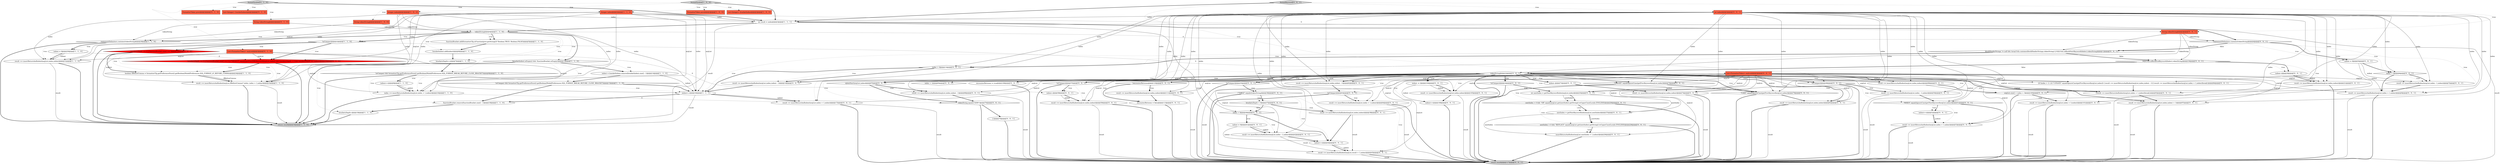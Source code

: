 digraph {
93 [style = filled, label = "\"WHEN\".equalsIgnoreCase(getNextKeyword(argList,index))@@@51@@@['0', '0', '1']", fillcolor = white, shape = diamond image = "AAA0AAABBB3BBB"];
38 [style = filled, label = "result += insertReturnAndIndent(argList,index,indent)@@@38@@@['0', '0', '1']", fillcolor = white, shape = ellipse image = "AAA0AAABBB3BBB"];
43 [style = filled, label = "result += insertReturnAndIndent(argList,index - 1,indent)@@@42@@@['0', '0', '1']", fillcolor = white, shape = ellipse image = "AAA0AAABBB3BBB"];
97 [style = filled, label = "tokenString@@@23@@@['0', '0', '1']", fillcolor = white, shape = diamond image = "AAA0AAABBB3BBB"];
36 [style = filled, label = "insertReturnAndIndent(argList,nextIndex + 1,indent)@@@29@@@['0', '0', '1']", fillcolor = white, shape = ellipse image = "AAA0AAABBB3BBB"];
18 [style = filled, label = "formatSymbol['1', '0', '0']", fillcolor = lightgray, shape = diamond image = "AAA0AAABBB1BBB"];
27 [style = filled, label = "Integer index@@@2@@@['1', '1', '0']", fillcolor = tomato, shape = box image = "AAA0AAABBB1BBB"];
99 [style = filled, label = "index > 0@@@40@@@['0', '0', '1']", fillcolor = white, shape = diamond image = "AAA0AAABBB3BBB"];
80 [style = filled, label = "statementDelimiters.contains(tokenString)@@@4@@@['0', '0', '1']", fillcolor = white, shape = diamond image = "AAA0AAABBB3BBB"];
64 [style = filled, label = "result += insertReturnAndIndent(argList,index,indent - 1)@@@14@@@['0', '0', '1']", fillcolor = white, shape = ellipse image = "AAA0AAABBB3BBB"];
79 [style = filled, label = "result += insertReturnAndIndent(argList,index,indent)@@@82@@@['0', '0', '1']", fillcolor = white, shape = ellipse image = "AAA0AAABBB3BBB"];
75 [style = filled, label = "!isCompact@@@57@@@['0', '0', '1']", fillcolor = white, shape = diamond image = "AAA0AAABBB3BBB"];
95 [style = filled, label = "{if (index > 1) {if (\"UPDATE\".equalsIgnoreCase(getPrevKeyword(argList,index))) {result += insertReturnAndIndent(argList,index,indent - 1)}}result += insertReturnAndIndent(argList,index + 1,indent)break}@@@84@@@['0', '0', '1']", fillcolor = white, shape = ellipse image = "AAA0AAABBB3BBB"];
0 [style = filled, label = "boolean lfBeforeComma = formatterCfg.getPreferenceStore().getBoolean(ModelPreferences.SQL_FORMAT_LF_BEFORE_COMMA)@@@24@@@['1', '1', '0']", fillcolor = white, shape = ellipse image = "AAA0AAABBB1BBB"];
49 [style = filled, label = "!encounterBetween@@@110@@@['0', '0', '1']", fillcolor = white, shape = diamond image = "AAA0AAABBB3BBB"];
73 [style = filled, label = "result += insertReturnAndIndent(argList,index,indent)@@@59@@@['0', '0', '1']", fillcolor = white, shape = ellipse image = "AAA0AAABBB3BBB"];
58 [style = filled, label = "indent--@@@20@@@['0', '0', '1']", fillcolor = white, shape = ellipse image = "AAA0AAABBB3BBB"];
69 [style = filled, label = "String tokenString@@@2@@@['0', '0', '1']", fillcolor = tomato, shape = box image = "AAA0AAABBB3BBB"];
12 [style = filled, label = "Integer index@@@2@@@['1', '0', '0']", fillcolor = tomato, shape = box image = "AAA0AAABBB1BBB"];
24 [style = filled, label = "bracketIndent.add(indent)@@@6@@@['1', '1', '0']", fillcolor = white, shape = ellipse image = "AAA0AAABBB1BBB"];
15 [style = filled, label = "String tokenString@@@2@@@['1', '0', '0']", fillcolor = tomato, shape = box image = "AAA0AAABBB1BBB"];
63 [style = filled, label = "!isCompact@@@35@@@['0', '0', '1']", fillcolor = white, shape = diamond image = "AAA0AAABBB3BBB"];
67 [style = filled, label = "indent--@@@58@@@['0', '0', '1']", fillcolor = white, shape = ellipse image = "AAA0AAABBB3BBB"];
85 [style = filled, label = "indent -= 2@@@104@@@['0', '0', '1']", fillcolor = white, shape = ellipse image = "AAA0AAABBB3BBB"];
26 [style = filled, label = "statementDelimiters.contains(tokenString)@@@29@@@['1', '1', '0']", fillcolor = white, shape = diamond image = "AAA0AAABBB1BBB"];
57 [style = filled, label = "result += insertReturnAndIndent(argList,index + 1,indent)@@@64@@@['0', '0', '1']", fillcolor = white, shape = ellipse image = "AAA0AAABBB3BBB"];
54 [style = filled, label = "indent++@@@106@@@['0', '0', '1']", fillcolor = white, shape = ellipse image = "AAA0AAABBB3BBB"];
44 [style = filled, label = "indent++@@@52@@@['0', '0', '1']", fillcolor = white, shape = ellipse image = "AAA0AAABBB3BBB"];
56 [style = filled, label = "int index@@@2@@@['0', '0', '1']", fillcolor = tomato, shape = box image = "AAA0AAABBB3BBB"];
74 [style = filled, label = "indent = 0@@@41@@@['0', '0', '1']", fillcolor = white, shape = ellipse image = "AAA0AAABBB3BBB"];
76 [style = filled, label = "{}@@@70@@@['0', '0', '1']", fillcolor = white, shape = ellipse image = "AAA0AAABBB3BBB"];
46 [style = filled, label = "result += insertReturnAndIndent(argList,index + 1,indent)@@@9@@@['0', '0', '1']", fillcolor = white, shape = ellipse image = "AAA0AAABBB3BBB"];
41 [style = filled, label = "result += insertReturnAndIndent(argList,index,indent)@@@105@@@['0', '0', '1']", fillcolor = white, shape = ellipse image = "AAA0AAABBB3BBB"];
16 [style = filled, label = "result += insertReturnAndIndent(argList,lfBeforeComma? index: index + 1,indent)@@@25@@@['1', '1', '0']", fillcolor = white, shape = ellipse image = "AAA0AAABBB1BBB"];
50 [style = filled, label = "List<FormatterToken> argList@@@2@@@['0', '0', '1']", fillcolor = tomato, shape = box image = "AAA0AAABBB3BBB"];
65 [style = filled, label = "!isCompact@@@24@@@['0', '0', '1']", fillcolor = white, shape = diamond image = "AAA0AAABBB3BBB"];
70 [style = filled, label = "result += insertReturnAndIndent(argList,index + 1,indent)@@@53@@@['0', '0', '1']", fillcolor = white, shape = ellipse image = "AAA0AAABBB3BBB"];
1 [style = filled, label = "result += insertReturnAndIndent(argList,index,indent)@@@31@@@['1', '1', '0']", fillcolor = white, shape = ellipse image = "AAA0AAABBB1BBB"];
86 [style = filled, label = "result += insertReturnAndIndent(argList,index + 3,indent)@@@101@@@['0', '0', '1']", fillcolor = white, shape = ellipse image = "AAA0AAABBB3BBB"];
40 [style = filled, label = "index > 0@@@13@@@['0', '0', '1']", fillcolor = white, shape = diamond image = "AAA0AAABBB3BBB"];
66 [style = filled, label = "int nextIndex = getNextKeywordIndex(argList,index)@@@25@@@['0', '0', '1']", fillcolor = white, shape = ellipse image = "AAA0AAABBB3BBB"];
33 [style = filled, label = "List<Integer> bracketIndent@@@2@@@['0', '1', '0']", fillcolor = tomato, shape = box image = "AAA0AAABBB2BBB"];
82 [style = filled, label = "!isCompact@@@63@@@['0', '0', '1']", fillcolor = white, shape = diamond image = "AAA0AAABBB3BBB"];
83 [style = filled, label = "argList.size() < index + 3@@@100@@@['0', '0', '1']", fillcolor = white, shape = diamond image = "AAA0AAABBB3BBB"];
68 [style = filled, label = "bracketsDepth > 0@@@37@@@['0', '0', '1']", fillcolor = white, shape = diamond image = "AAA0AAABBB3BBB"];
32 [style = filled, label = "bracketsDepth <= 0 || functionBracket.size() == 0 || (\"SELECT\".equals(getPrevDMLKeyword(argList,index)) && bracketsDepth > 0 && bracketsDepth == indent)@@@23@@@['0', '1', '0']", fillcolor = red, shape = diamond image = "AAA1AAABBB2BBB"];
62 [style = filled, label = "return result@@@117@@@['0', '0', '1']", fillcolor = lightgray, shape = ellipse image = "AAA0AAABBB3BBB"];
45 [style = filled, label = "tokenString.equals(\"JOIN\")@@@70@@@['0', '0', '1']", fillcolor = white, shape = diamond image = "AAA0AAABBB3BBB"];
22 [style = filled, label = "int result = index@@@3@@@['1', '1', '1']", fillcolor = white, shape = ellipse image = "AAA0AAABBB1BBB"];
7 [style = filled, label = "functionBracket.remove(functionBracket.size() - 1)@@@18@@@['1', '1', '0']", fillcolor = white, shape = ellipse image = "AAA0AAABBB1BBB"];
4 [style = filled, label = "indent = bracketIndent.remove(bracketIndent.size() - 1)@@@14@@@['1', '1', '0']", fillcolor = white, shape = ellipse image = "AAA0AAABBB1BBB"];
52 [style = filled, label = "result += insertReturnAndIndent(argList,index,indent - 1)@@@68@@@['0', '0', '1']", fillcolor = white, shape = ellipse image = "AAA0AAABBB3BBB"];
5 [style = filled, label = "bracketsDepth--@@@19@@@['1', '1', '0']", fillcolor = white, shape = ellipse image = "AAA0AAABBB1BBB"];
3 [style = filled, label = "return result@@@34@@@['1', '1', '0']", fillcolor = lightgray, shape = ellipse image = "AAA0AAABBB1BBB"];
96 [style = filled, label = "nextIndex > 0 && \"REPLACE\".equals(argList.get(nextIndex).getString().toUpperCase(Locale.ENGLISH))@@@28@@@['0', '0', '1']", fillcolor = white, shape = diamond image = "AAA0AAABBB3BBB"];
25 [style = filled, label = "tokenString@@@4@@@['1', '1', '0']", fillcolor = white, shape = diamond image = "AAA0AAABBB1BBB"];
20 [style = filled, label = "index += insertReturnAndIndent(argList,index + 1,indent)@@@10@@@['1', '1', '0']", fillcolor = white, shape = ellipse image = "AAA0AAABBB1BBB"];
81 [style = filled, label = "result += insertReturnAndIndent(argList,index,indent)@@@99@@@['0', '0', '1']", fillcolor = white, shape = ellipse image = "AAA0AAABBB3BBB"];
8 [style = filled, label = "bracketsDepth++@@@7@@@['1', '1', '0']", fillcolor = white, shape = ellipse image = "AAA0AAABBB1BBB"];
9 [style = filled, label = "FormatterToken prev@@@2@@@['1', '0', '0']", fillcolor = tomato, shape = box image = "AAA0AAABBB1BBB"];
35 [style = filled, label = "formatKeyword['0', '0', '1']", fillcolor = lightgray, shape = diamond image = "AAA0AAABBB3BBB"];
51 [style = filled, label = "result += insertReturnAndIndent(argList,index + 1,indent)@@@17@@@['0', '0', '1']", fillcolor = white, shape = ellipse image = "AAA0AAABBB3BBB"];
39 [style = filled, label = "encounterBetween = false@@@113@@@['0', '0', '1']", fillcolor = white, shape = ellipse image = "AAA0AAABBB3BBB"];
30 [style = filled, label = "formatSymbol['0', '1', '0']", fillcolor = lightgray, shape = diamond image = "AAA0AAABBB2BBB"];
29 [style = filled, label = "List<FormatterToken> argList@@@2@@@['0', '1', '0']", fillcolor = tomato, shape = box image = "AAA0AAABBB2BBB"];
47 [style = filled, label = "result += insertReturnAndIndent(argList,result + 1,indent)@@@45@@@['0', '0', '1']", fillcolor = white, shape = ellipse image = "AAA0AAABBB3BBB"];
53 [style = filled, label = "indent++@@@44@@@['0', '0', '1']", fillcolor = white, shape = ellipse image = "AAA0AAABBB3BBB"];
77 [style = filled, label = "result += insertReturnAndIndent(argList,index,indent)@@@74@@@['0', '0', '1']", fillcolor = white, shape = ellipse image = "AAA0AAABBB3BBB"];
90 [style = filled, label = "result += insertReturnAndIndent(argList,index - 1,indent)@@@50@@@['0', '0', '1']", fillcolor = white, shape = ellipse image = "AAA0AAABBB3BBB"];
31 [style = filled, label = "String tokenString@@@2@@@['0', '1', '0']", fillcolor = tomato, shape = box image = "AAA0AAABBB2BBB"];
91 [style = filled, label = "nextIndex > 0 && \"OR\".equals(argList.get(nextIndex).getString().toUpperCase(Locale.ENGLISH))@@@26@@@['0', '0', '1']", fillcolor = white, shape = diamond image = "AAA0AAABBB3BBB"];
100 [style = filled, label = "\"CASE\".equalsIgnoreCase(getPrevKeyword(argList,index))@@@79@@@['0', '0', '1']", fillcolor = white, shape = diamond image = "AAA0AAABBB3BBB"];
10 [style = filled, label = "!bracketIndent.isEmpty() && !functionBracket.isEmpty()@@@13@@@['1', '1', '0']", fillcolor = white, shape = diamond image = "AAA0AAABBB1BBB"];
88 [style = filled, label = "nextIndex = getNextKeywordIndex(argList,nextIndex)@@@27@@@['0', '0', '1']", fillcolor = white, shape = ellipse image = "AAA0AAABBB3BBB"];
34 [style = filled, label = "result += insertReturnAndIndent(argList,index,indent)@@@21@@@['0', '0', '1']", fillcolor = white, shape = ellipse image = "AAA0AAABBB3BBB"];
17 [style = filled, label = "!isCompact && formatterCfg.getPreferenceStore().getBoolean(ModelPreferences.SQL_FORMAT_BREAK_BEFORE_CLOSE_BRACKET)@@@15@@@['1', '1', '0']", fillcolor = white, shape = diamond image = "AAA0AAABBB1BBB"];
37 [style = filled, label = "{result += insertReturnAndIndent(argList,index + 1,indent)break}@@@93@@@['0', '0', '1']", fillcolor = white, shape = ellipse image = "AAA0AAABBB3BBB"];
89 [style = filled, label = "!isCompact@@@49@@@['0', '0', '1']", fillcolor = white, shape = diamond image = "AAA0AAABBB3BBB"];
84 [style = filled, label = "isJoinStart(argList,index)@@@67@@@['0', '0', '1']", fillcolor = white, shape = diamond image = "AAA0AAABBB3BBB"];
21 [style = filled, label = "indent++@@@16@@@['1', '1', '1']", fillcolor = white, shape = ellipse image = "AAA0AAABBB1BBB"];
23 [style = filled, label = "!isCompact@@@22@@@['1', '1', '0']", fillcolor = white, shape = diamond image = "AAA0AAABBB1BBB"];
55 [style = filled, label = "!\"TABLE\".equals(tokenString)@@@36@@@['0', '0', '1']", fillcolor = white, shape = diamond image = "AAA0AAABBB3BBB"];
61 [style = filled, label = "\"CREATE\".equalsIgnoreCase(getPrevKeyword(argList,index))@@@76@@@['0', '0', '1']", fillcolor = white, shape = diamond image = "AAA0AAABBB3BBB"];
11 [style = filled, label = "List<Integer> bracketIndent@@@2@@@['1', '0', '0']", fillcolor = tomato, shape = box image = "AAA0AAABBB1BBB"];
13 [style = filled, label = "indent++@@@9@@@['1', '1', '0']", fillcolor = white, shape = ellipse image = "AAA0AAABBB1BBB"];
2 [style = filled, label = "indent = 0@@@30@@@['1', '1', '0']", fillcolor = white, shape = ellipse image = "AAA0AAABBB1BBB"];
71 [style = filled, label = "result += insertReturnAndIndent(argList,index,indent)@@@111@@@['0', '0', '1']", fillcolor = white, shape = ellipse image = "AAA0AAABBB3BBB"];
87 [style = filled, label = "result += insertReturnAndIndent(argList,index - 1,indent)@@@7@@@['0', '0', '1']", fillcolor = white, shape = ellipse image = "AAA0AAABBB3BBB"];
48 [style = filled, label = "index > 1@@@85@@@['0', '0', '1']", fillcolor = white, shape = diamond image = "AAA0AAABBB3BBB"];
72 [style = filled, label = "SQLUtils.isBlockEndKeyword(dialect,tokenString)@@@19@@@['0', '0', '1']", fillcolor = white, shape = diamond image = "AAA0AAABBB3BBB"];
14 [style = filled, label = "bracketsDepth <= 0 || functionBracket.size() == 0@@@23@@@['1', '0', '0']", fillcolor = red, shape = diamond image = "AAA1AAABBB1BBB"];
6 [style = filled, label = "!isCompact && formatterCfg.getPreferenceStore().getBoolean(ModelPreferences.SQL_FORMAT_BREAK_BEFORE_CLOSE_BRACKET)@@@8@@@['1', '1', '0']", fillcolor = white, shape = diamond image = "AAA0AAABBB1BBB"];
60 [style = filled, label = "indent--@@@73@@@['0', '0', '1']", fillcolor = white, shape = ellipse image = "AAA0AAABBB3BBB"];
98 [style = filled, label = "blockHeaderStrings != null && ArrayUtils.contains(blockHeaderStrings,tokenString) || SQLUtils.isBlockStartKeyword(dialect,tokenString)@@@12@@@['0', '0', '1']", fillcolor = white, shape = diamond image = "AAA0AAABBB3BBB"];
94 [style = filled, label = "index > 0@@@6@@@['0', '0', '1']", fillcolor = white, shape = diamond image = "AAA0AAABBB3BBB"];
78 [style = filled, label = "indent = 0@@@5@@@['0', '0', '1']", fillcolor = white, shape = ellipse image = "AAA0AAABBB3BBB"];
92 [style = filled, label = "result += insertReturnAndIndent(argList,index,indent + 1)@@@97@@@['0', '0', '1']", fillcolor = white, shape = ellipse image = "AAA0AAABBB3BBB"];
19 [style = filled, label = "functionBracket.add(formatterCfg.isFunction(prev.getString())? Boolean.TRUE: Boolean.FALSE)@@@5@@@['1', '1', '0']", fillcolor = white, shape = ellipse image = "AAA0AAABBB1BBB"];
42 [style = filled, label = "encounterBetween = true@@@108@@@['0', '0', '1']", fillcolor = white, shape = ellipse image = "AAA0AAABBB3BBB"];
59 [style = filled, label = "result += insertReturnAndIndent(argList,index,indent - 1)@@@62@@@['0', '0', '1']", fillcolor = white, shape = ellipse image = "AAA0AAABBB3BBB"];
28 [style = filled, label = "FormatterToken prev@@@2@@@['0', '1', '0']", fillcolor = tomato, shape = box image = "AAA0AAABBB2BBB"];
56->40 [style = solid, label="index"];
55->68 [style = bold, label=""];
56->59 [style = solid, label="index"];
21->51 [style = bold, label=""];
97->63 [style = bold, label=""];
29->20 [style = solid, label="argList"];
81->83 [style = bold, label=""];
55->62 [style = bold, label=""];
99->53 [style = bold, label=""];
56->73 [style = solid, label="index"];
53->47 [style = bold, label=""];
56->84 [style = solid, label="index"];
58->34 [style = solid, label="indent"];
78->87 [style = solid, label="indent"];
56->86 [style = solid, label="index"];
27->21 [style = solid, label="index"];
18->22 [style = bold, label=""];
22->3 [style = solid, label="result"];
97->42 [style = bold, label=""];
56->51 [style = solid, label="index"];
65->66 [style = dotted, label="true"];
97->49 [style = dotted, label="true"];
12->1 [style = solid, label="index"];
66->91 [style = solid, label="nextIndex"];
10->4 [style = dotted, label="true"];
56->38 [style = solid, label="index"];
75->73 [style = dotted, label="true"];
83->86 [style = bold, label=""];
30->33 [style = dotted, label="true"];
22->25 [style = bold, label=""];
100->79 [style = bold, label=""];
84->52 [style = bold, label=""];
72->97 [style = bold, label=""];
97->45 [style = dotted, label="true"];
80->94 [style = dotted, label="true"];
97->89 [style = bold, label=""];
65->66 [style = bold, label=""];
23->3 [style = bold, label=""];
75->62 [style = bold, label=""];
100->62 [style = bold, label=""];
98->72 [style = dotted, label="false"];
6->20 [style = dotted, label="true"];
60->77 [style = solid, label="indent"];
23->14 [style = bold, label=""];
36->62 [style = bold, label=""];
27->22 [style = solid, label="index"];
2->67 [style = dashed, label="0"];
7->5 [style = bold, label=""];
97->59 [style = dotted, label="true"];
82->62 [style = bold, label=""];
56->52 [style = solid, label="index"];
56->34 [style = solid, label="index"];
15->26 [style = solid, label="tokenString"];
95->37 [style = bold, label=""];
56->95 [style = solid, label="index"];
97->49 [style = bold, label=""];
31->25 [style = solid, label="tokenString"];
25->23 [style = dotted, label="true"];
24->8 [style = bold, label=""];
85->41 [style = solid, label="indent"];
99->43 [style = dotted, label="true"];
50->34 [style = solid, label="argList"];
40->21 [style = bold, label=""];
50->41 [style = solid, label="argList"];
50->70 [style = solid, label="argList"];
52->62 [style = solid, label="result"];
97->81 [style = dotted, label="true"];
4->17 [style = bold, label=""];
2->1 [style = bold, label=""];
1->3 [style = solid, label="result"];
23->32 [style = bold, label=""];
25->24 [style = dotted, label="true"];
56->41 [style = solid, label="index"];
69->80 [style = solid, label="tokenString"];
27->32 [style = solid, label="index"];
50->52 [style = solid, label="argList"];
63->55 [style = dotted, label="true"];
97->95 [style = bold, label=""];
50->87 [style = solid, label="argList"];
78->46 [style = solid, label="indent"];
14->32 [style = dashed, label="0"];
97->83 [style = dotted, label="true"];
98->51 [style = dotted, label="true"];
15->25 [style = solid, label="tokenString"];
68->38 [style = dotted, label="true"];
44->70 [style = bold, label=""];
97->61 [style = dotted, label="true"];
97->54 [style = dotted, label="true"];
75->67 [style = bold, label=""];
27->16 [style = solid, label="argList"];
30->22 [style = bold, label=""];
97->59 [style = bold, label=""];
70->62 [style = bold, label=""];
56->43 [style = solid, label="index"];
86->62 [style = bold, label=""];
68->38 [style = bold, label=""];
56->83 [style = solid, label="index"];
14->0 [style = bold, label=""];
50->95 [style = solid, label="argList"];
12->20 [style = solid, label="index"];
27->69 [style = dashed, label="0"];
41->62 [style = solid, label="result"];
56->71 [style = solid, label="index"];
10->4 [style = bold, label=""];
89->90 [style = bold, label=""];
32->16 [style = dotted, label="true"];
46->62 [style = bold, label=""];
10->7 [style = dotted, label="true"];
80->46 [style = dotted, label="true"];
66->88 [style = solid, label="nextIndex"];
50->77 [style = solid, label="argList"];
14->3 [style = bold, label=""];
50->61 [style = solid, label="argList"];
97->65 [style = dotted, label="true"];
39->62 [style = bold, label=""];
25->80 [style = dashed, label="0"];
64->21 [style = bold, label=""];
76->62 [style = bold, label=""];
65->91 [style = dotted, label="true"];
14->0 [style = dotted, label="true"];
57->62 [style = bold, label=""];
73->62 [style = bold, label=""];
32->0 [style = dotted, label="true"];
75->67 [style = dotted, label="true"];
18->15 [style = dotted, label="true"];
8->6 [style = bold, label=""];
27->20 [style = solid, label="argList"];
50->66 [style = solid, label="argList"];
27->1 [style = solid, label="argList"];
56->92 [style = solid, label="index"];
43->53 [style = bold, label=""];
25->19 [style = bold, label=""];
97->60 [style = dotted, label="true"];
32->3 [style = bold, label=""];
96->36 [style = dotted, label="true"];
17->21 [style = bold, label=""];
56->61 [style = solid, label="index"];
97->37 [style = bold, label=""];
77->62 [style = bold, label=""];
57->62 [style = solid, label="result"];
71->62 [style = solid, label="result"];
87->46 [style = bold, label=""];
52->45 [style = bold, label=""];
99->74 [style = bold, label=""];
67->73 [style = bold, label=""];
74->43 [style = bold, label=""];
97->92 [style = dotted, label="true"];
56->57 [style = solid, label="index"];
63->62 [style = bold, label=""];
97->79 [style = dotted, label="true"];
26->1 [style = dotted, label="true"];
55->53 [style = dotted, label="true"];
58->34 [style = bold, label=""];
83->86 [style = dotted, label="true"];
69->98 [style = solid, label="tokenString"];
50->93 [style = solid, label="argList"];
97->65 [style = bold, label=""];
30->28 [style = dotted, label="true"];
18->27 [style = dotted, label="true"];
25->8 [style = dotted, label="true"];
35->69 [style = dotted, label="true"];
27->20 [style = solid, label="index"];
51->62 [style = solid, label="result"];
90->62 [style = solid, label="result"];
97->82 [style = dotted, label="true"];
74->43 [style = solid, label="indent"];
50->51 [style = solid, label="argList"];
27->21 [style = solid, label="argList"];
14->16 [style = dotted, label="true"];
97->89 [style = dotted, label="true"];
2->1 [style = solid, label="indent"];
98->40 [style = bold, label=""];
82->57 [style = dotted, label="true"];
50->86 [style = solid, label="argList"];
42->62 [style = bold, label=""];
67->73 [style = solid, label="indent"];
80->98 [style = dotted, label="false"];
37->92 [style = bold, label=""];
43->47 [style = solid, label="result"];
56->93 [style = solid, label="index"];
97->100 [style = dotted, label="true"];
68->99 [style = dotted, label="false"];
90->93 [style = bold, label=""];
20->51 [style = dashed, label="0"];
40->64 [style = bold, label=""];
72->34 [style = dotted, label="true"];
97->48 [style = dotted, label="true"];
17->7 [style = bold, label=""];
56->90 [style = solid, label="index"];
59->82 [style = bold, label=""];
35->50 [style = dotted, label="true"];
50->57 [style = solid, label="argList"];
97->79 [style = bold, label=""];
66->91 [style = bold, label=""];
50->88 [style = solid, label="argList"];
29->21 [style = solid, label="argList"];
80->98 [style = bold, label=""];
32->0 [style = bold, label=""];
56->79 [style = solid, label="index"];
81->62 [style = solid, label="result"];
45->62 [style = bold, label=""];
98->21 [style = dotted, label="true"];
25->10 [style = bold, label=""];
56->94 [style = solid, label="index"];
56->81 [style = solid, label="index"];
16->3 [style = bold, label=""];
93->70 [style = dotted, label="true"];
50->90 [style = solid, label="argList"];
6->13 [style = dotted, label="true"];
70->62 [style = solid, label="result"];
80->78 [style = bold, label=""];
53->47 [style = solid, label="indent"];
54->62 [style = bold, label=""];
97->85 [style = dotted, label="true"];
50->43 [style = solid, label="argList"];
94->46 [style = bold, label=""];
18->11 [style = dotted, label="true"];
98->40 [style = dotted, label="true"];
49->71 [style = bold, label=""];
78->94 [style = bold, label=""];
56->22 [style = solid, label="index"];
34->62 [style = bold, label=""];
97->85 [style = bold, label=""];
44->70 [style = solid, label="indent"];
25->10 [style = dotted, label="true"];
50->71 [style = solid, label="argList"];
17->21 [style = dotted, label="true"];
97->75 [style = dotted, label="true"];
96->62 [style = bold, label=""];
47->62 [style = solid, label="result"];
0->16 [style = bold, label=""];
29->16 [style = solid, label="argList"];
26->3 [style = bold, label=""];
1->3 [style = bold, label=""];
50->92 [style = solid, label="argList"];
68->99 [style = bold, label=""];
97->81 [style = bold, label=""];
50->81 [style = solid, label="argList"];
47->62 [style = bold, label=""];
13->20 [style = solid, label="indent"];
56->99 [style = solid, label="index"];
84->45 [style = bold, label=""];
6->13 [style = bold, label=""];
12->16 [style = solid, label="index"];
29->32 [style = solid, label="argList"];
30->31 [style = dotted, label="true"];
16->3 [style = solid, label="result"];
97->63 [style = dotted, label="true"];
92->62 [style = bold, label=""];
79->62 [style = solid, label="result"];
98->72 [style = bold, label=""];
71->39 [style = bold, label=""];
55->68 [style = dotted, label="true"];
97->42 [style = dotted, label="true"];
85->54 [style = solid, label="indent"];
97->92 [style = bold, label=""];
83->62 [style = bold, label=""];
30->27 [style = dotted, label="true"];
74->53 [style = solid, label="indent"];
94->87 [style = dotted, label="true"];
21->3 [style = solid, label="result"];
10->3 [style = bold, label=""];
12->21 [style = solid, label="index"];
50->46 [style = solid, label="argList"];
10->5 [style = dotted, label="true"];
91->62 [style = bold, label=""];
26->2 [style = bold, label=""];
93->44 [style = bold, label=""];
97->75 [style = bold, label=""];
50->84 [style = solid, label="argList"];
49->71 [style = dotted, label="true"];
40->64 [style = dotted, label="true"];
88->96 [style = bold, label=""];
88->36 [style = solid, label="nextIndex"];
13->20 [style = bold, label=""];
77->62 [style = solid, label="result"];
99->74 [style = dotted, label="true"];
5->3 [style = bold, label=""];
6->3 [style = bold, label=""];
22->62 [style = solid, label="result"];
21->51 [style = solid, label="indent"];
97->77 [style = dotted, label="true"];
50->38 [style = solid, label="argList"];
96->36 [style = bold, label=""];
65->62 [style = bold, label=""];
45->76 [style = bold, label=""];
91->96 [style = dotted, label="true"];
19->24 [style = bold, label=""];
50->36 [style = solid, label="argList"];
63->55 [style = bold, label=""];
49->39 [style = bold, label=""];
22->80 [style = bold, label=""];
88->96 [style = solid, label="nextIndex"];
50->100 [style = solid, label="argList"];
41->54 [style = bold, label=""];
69->97 [style = solid, label="tokenString"];
56->100 [style = solid, label="index"];
25->19 [style = dotted, label="true"];
97->41 [style = dotted, label="true"];
97->84 [style = bold, label=""];
91->88 [style = bold, label=""];
23->89 [style = dashed, label="0"];
26->2 [style = dotted, label="true"];
97->62 [style = bold, label=""];
93->44 [style = dotted, label="true"];
89->62 [style = bold, label=""];
38->53 [style = bold, label=""];
20->3 [style = bold, label=""];
4->21 [style = solid, label="indent"];
69->72 [style = solid, label="tokenString"];
60->77 [style = bold, label=""];
30->29 [style = dotted, label="true"];
23->14 [style = dotted, label="true"];
50->64 [style = solid, label="argList"];
91->88 [style = dotted, label="true"];
25->26 [style = bold, label=""];
25->6 [style = dotted, label="true"];
94->87 [style = bold, label=""];
21->7 [style = bold, label=""];
56->66 [style = solid, label="index"];
31->26 [style = solid, label="tokenString"];
50->73 [style = solid, label="argList"];
73->62 [style = solid, label="result"];
25->26 [style = dotted, label="true"];
46->62 [style = solid, label="result"];
89->93 [style = dotted, label="true"];
56->64 [style = solid, label="index"];
97->39 [style = dotted, label="true"];
51->62 [style = bold, label=""];
59->62 [style = solid, label="result"];
56->46 [style = solid, label="index"];
82->57 [style = bold, label=""];
72->58 [style = dotted, label="true"];
38->47 [style = solid, label="result"];
55->47 [style = dotted, label="true"];
56->77 [style = solid, label="index"];
10->17 [style = dotted, label="true"];
23->32 [style = dotted, label="true"];
61->100 [style = bold, label=""];
80->78 [style = dotted, label="true"];
27->1 [style = solid, label="index"];
97->60 [style = bold, label=""];
50->79 [style = solid, label="argList"];
18->9 [style = dotted, label="true"];
0->16 [style = solid, label="lfBeforeComma"];
50->59 [style = solid, label="argList"];
79->62 [style = bold, label=""];
72->97 [style = dotted, label="false"];
84->52 [style = dotted, label="true"];
61->62 [style = bold, label=""];
12->22 [style = solid, label="index"];
93->62 [style = bold, label=""];
27->16 [style = solid, label="index"];
25->23 [style = bold, label=""];
35->22 [style = bold, label=""];
50->37 [style = solid, label="argList"];
56->70 [style = solid, label="index"];
56->87 [style = solid, label="index"];
56->37 [style = solid, label="index"];
85->41 [style = bold, label=""];
34->62 [style = solid, label="result"];
50->47 [style = solid, label="argList"];
18->12 [style = dotted, label="true"];
29->1 [style = solid, label="argList"];
72->58 [style = bold, label=""];
97->100 [style = bold, label=""];
97->84 [style = dotted, label="true"];
35->56 [style = dotted, label="true"];
97->61 [style = bold, label=""];
92->62 [style = solid, label="result"];
86->62 [style = solid, label="result"];
22->47 [style = solid, label="result"];
89->90 [style = dotted, label="true"];
}
